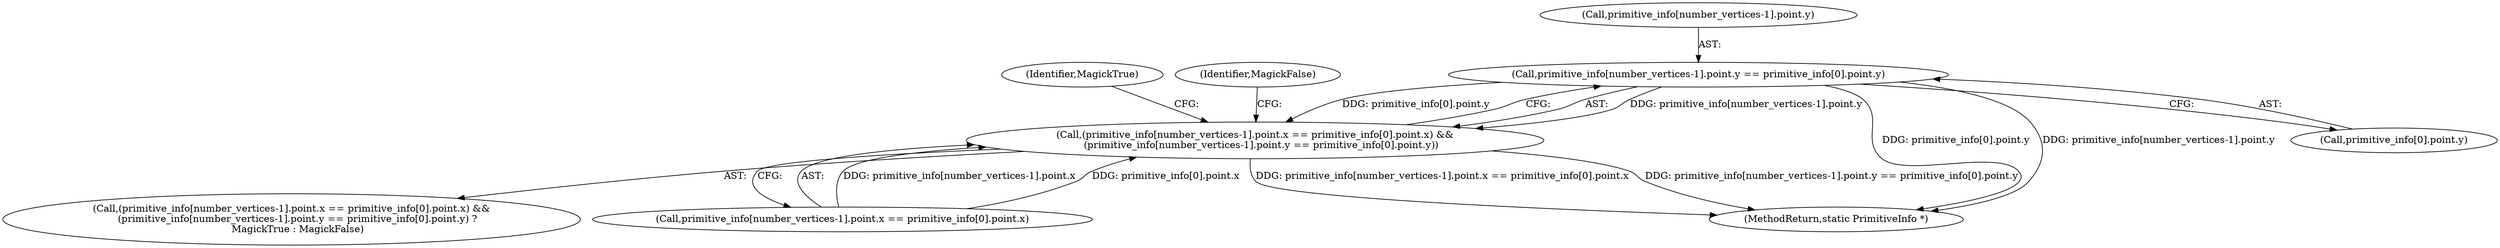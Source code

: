 digraph "0_ImageMagick_726812fa2fa7ce16bcf58f6e115f65427a1c0950_5@array" {
"1000242" [label="(Call,primitive_info[number_vertices-1].point.y == primitive_info[0].point.y)"];
"1000224" [label="(Call,(primitive_info[number_vertices-1].point.x == primitive_info[0].point.x) &&\n    (primitive_info[number_vertices-1].point.y == primitive_info[0].point.y))"];
"1000243" [label="(Call,primitive_info[number_vertices-1].point.y)"];
"1002772" [label="(MethodReturn,static PrimitiveInfo *)"];
"1000252" [label="(Call,primitive_info[0].point.y)"];
"1000242" [label="(Call,primitive_info[number_vertices-1].point.y == primitive_info[0].point.y)"];
"1000259" [label="(Identifier,MagickTrue)"];
"1000223" [label="(Call,(primitive_info[number_vertices-1].point.x == primitive_info[0].point.x) &&\n    (primitive_info[number_vertices-1].point.y == primitive_info[0].point.y) ?\n    MagickTrue : MagickFalse)"];
"1000260" [label="(Identifier,MagickFalse)"];
"1000224" [label="(Call,(primitive_info[number_vertices-1].point.x == primitive_info[0].point.x) &&\n    (primitive_info[number_vertices-1].point.y == primitive_info[0].point.y))"];
"1000225" [label="(Call,primitive_info[number_vertices-1].point.x == primitive_info[0].point.x)"];
"1000242" -> "1000224"  [label="AST: "];
"1000242" -> "1000252"  [label="CFG: "];
"1000243" -> "1000242"  [label="AST: "];
"1000252" -> "1000242"  [label="AST: "];
"1000224" -> "1000242"  [label="CFG: "];
"1000242" -> "1002772"  [label="DDG: primitive_info[0].point.y"];
"1000242" -> "1002772"  [label="DDG: primitive_info[number_vertices-1].point.y"];
"1000242" -> "1000224"  [label="DDG: primitive_info[number_vertices-1].point.y"];
"1000242" -> "1000224"  [label="DDG: primitive_info[0].point.y"];
"1000224" -> "1000223"  [label="AST: "];
"1000224" -> "1000225"  [label="CFG: "];
"1000225" -> "1000224"  [label="AST: "];
"1000259" -> "1000224"  [label="CFG: "];
"1000260" -> "1000224"  [label="CFG: "];
"1000224" -> "1002772"  [label="DDG: primitive_info[number_vertices-1].point.x == primitive_info[0].point.x"];
"1000224" -> "1002772"  [label="DDG: primitive_info[number_vertices-1].point.y == primitive_info[0].point.y"];
"1000225" -> "1000224"  [label="DDG: primitive_info[number_vertices-1].point.x"];
"1000225" -> "1000224"  [label="DDG: primitive_info[0].point.x"];
}
